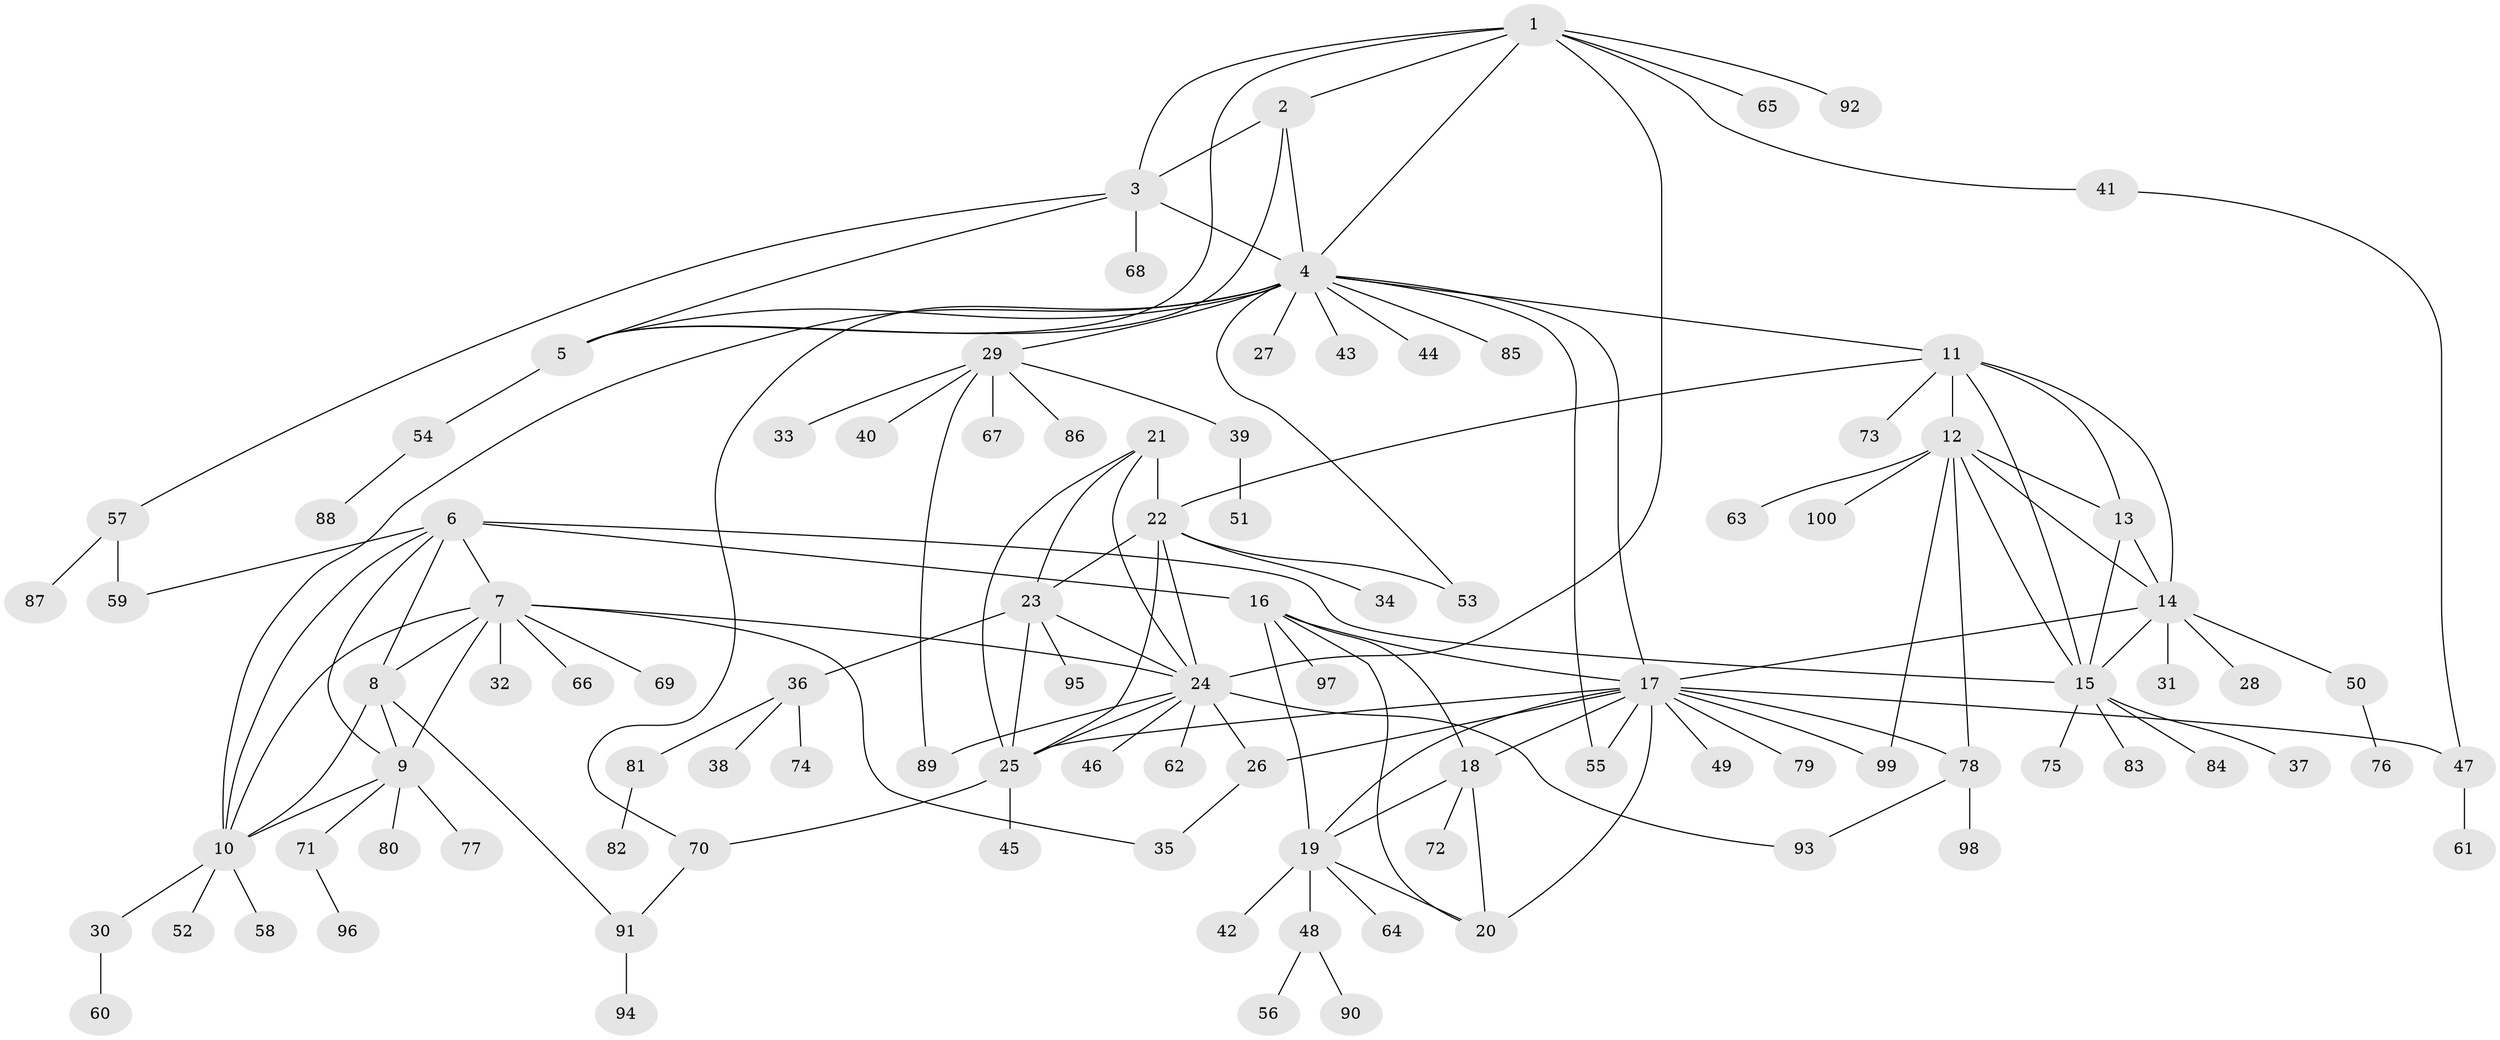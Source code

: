 // Generated by graph-tools (version 1.1) at 2025/37/03/09/25 02:37:29]
// undirected, 100 vertices, 147 edges
graph export_dot {
graph [start="1"]
  node [color=gray90,style=filled];
  1;
  2;
  3;
  4;
  5;
  6;
  7;
  8;
  9;
  10;
  11;
  12;
  13;
  14;
  15;
  16;
  17;
  18;
  19;
  20;
  21;
  22;
  23;
  24;
  25;
  26;
  27;
  28;
  29;
  30;
  31;
  32;
  33;
  34;
  35;
  36;
  37;
  38;
  39;
  40;
  41;
  42;
  43;
  44;
  45;
  46;
  47;
  48;
  49;
  50;
  51;
  52;
  53;
  54;
  55;
  56;
  57;
  58;
  59;
  60;
  61;
  62;
  63;
  64;
  65;
  66;
  67;
  68;
  69;
  70;
  71;
  72;
  73;
  74;
  75;
  76;
  77;
  78;
  79;
  80;
  81;
  82;
  83;
  84;
  85;
  86;
  87;
  88;
  89;
  90;
  91;
  92;
  93;
  94;
  95;
  96;
  97;
  98;
  99;
  100;
  1 -- 2;
  1 -- 3;
  1 -- 4;
  1 -- 5;
  1 -- 24;
  1 -- 41;
  1 -- 65;
  1 -- 92;
  2 -- 3;
  2 -- 4;
  2 -- 5;
  3 -- 4;
  3 -- 5;
  3 -- 57;
  3 -- 68;
  4 -- 5;
  4 -- 10;
  4 -- 11;
  4 -- 17;
  4 -- 27;
  4 -- 29;
  4 -- 43;
  4 -- 44;
  4 -- 53;
  4 -- 55;
  4 -- 70;
  4 -- 85;
  5 -- 54;
  6 -- 7;
  6 -- 8;
  6 -- 9;
  6 -- 10;
  6 -- 15;
  6 -- 16;
  6 -- 59;
  7 -- 8;
  7 -- 9;
  7 -- 10;
  7 -- 24;
  7 -- 32;
  7 -- 35;
  7 -- 66;
  7 -- 69;
  8 -- 9;
  8 -- 10;
  8 -- 91;
  9 -- 10;
  9 -- 71;
  9 -- 77;
  9 -- 80;
  10 -- 30;
  10 -- 52;
  10 -- 58;
  11 -- 12;
  11 -- 13;
  11 -- 14;
  11 -- 15;
  11 -- 22;
  11 -- 73;
  12 -- 13;
  12 -- 14;
  12 -- 15;
  12 -- 63;
  12 -- 78;
  12 -- 99;
  12 -- 100;
  13 -- 14;
  13 -- 15;
  14 -- 15;
  14 -- 17;
  14 -- 28;
  14 -- 31;
  14 -- 50;
  15 -- 37;
  15 -- 75;
  15 -- 83;
  15 -- 84;
  16 -- 17;
  16 -- 18;
  16 -- 19;
  16 -- 20;
  16 -- 97;
  17 -- 18;
  17 -- 19;
  17 -- 20;
  17 -- 25;
  17 -- 26;
  17 -- 47;
  17 -- 49;
  17 -- 55;
  17 -- 78;
  17 -- 79;
  17 -- 99;
  18 -- 19;
  18 -- 20;
  18 -- 72;
  19 -- 20;
  19 -- 42;
  19 -- 48;
  19 -- 64;
  21 -- 22;
  21 -- 23;
  21 -- 24;
  21 -- 25;
  22 -- 23;
  22 -- 24;
  22 -- 25;
  22 -- 34;
  22 -- 53;
  23 -- 24;
  23 -- 25;
  23 -- 36;
  23 -- 95;
  24 -- 25;
  24 -- 26;
  24 -- 46;
  24 -- 62;
  24 -- 89;
  24 -- 93;
  25 -- 45;
  25 -- 70;
  26 -- 35;
  29 -- 33;
  29 -- 39;
  29 -- 40;
  29 -- 67;
  29 -- 86;
  29 -- 89;
  30 -- 60;
  36 -- 38;
  36 -- 74;
  36 -- 81;
  39 -- 51;
  41 -- 47;
  47 -- 61;
  48 -- 56;
  48 -- 90;
  50 -- 76;
  54 -- 88;
  57 -- 59;
  57 -- 87;
  70 -- 91;
  71 -- 96;
  78 -- 93;
  78 -- 98;
  81 -- 82;
  91 -- 94;
}
